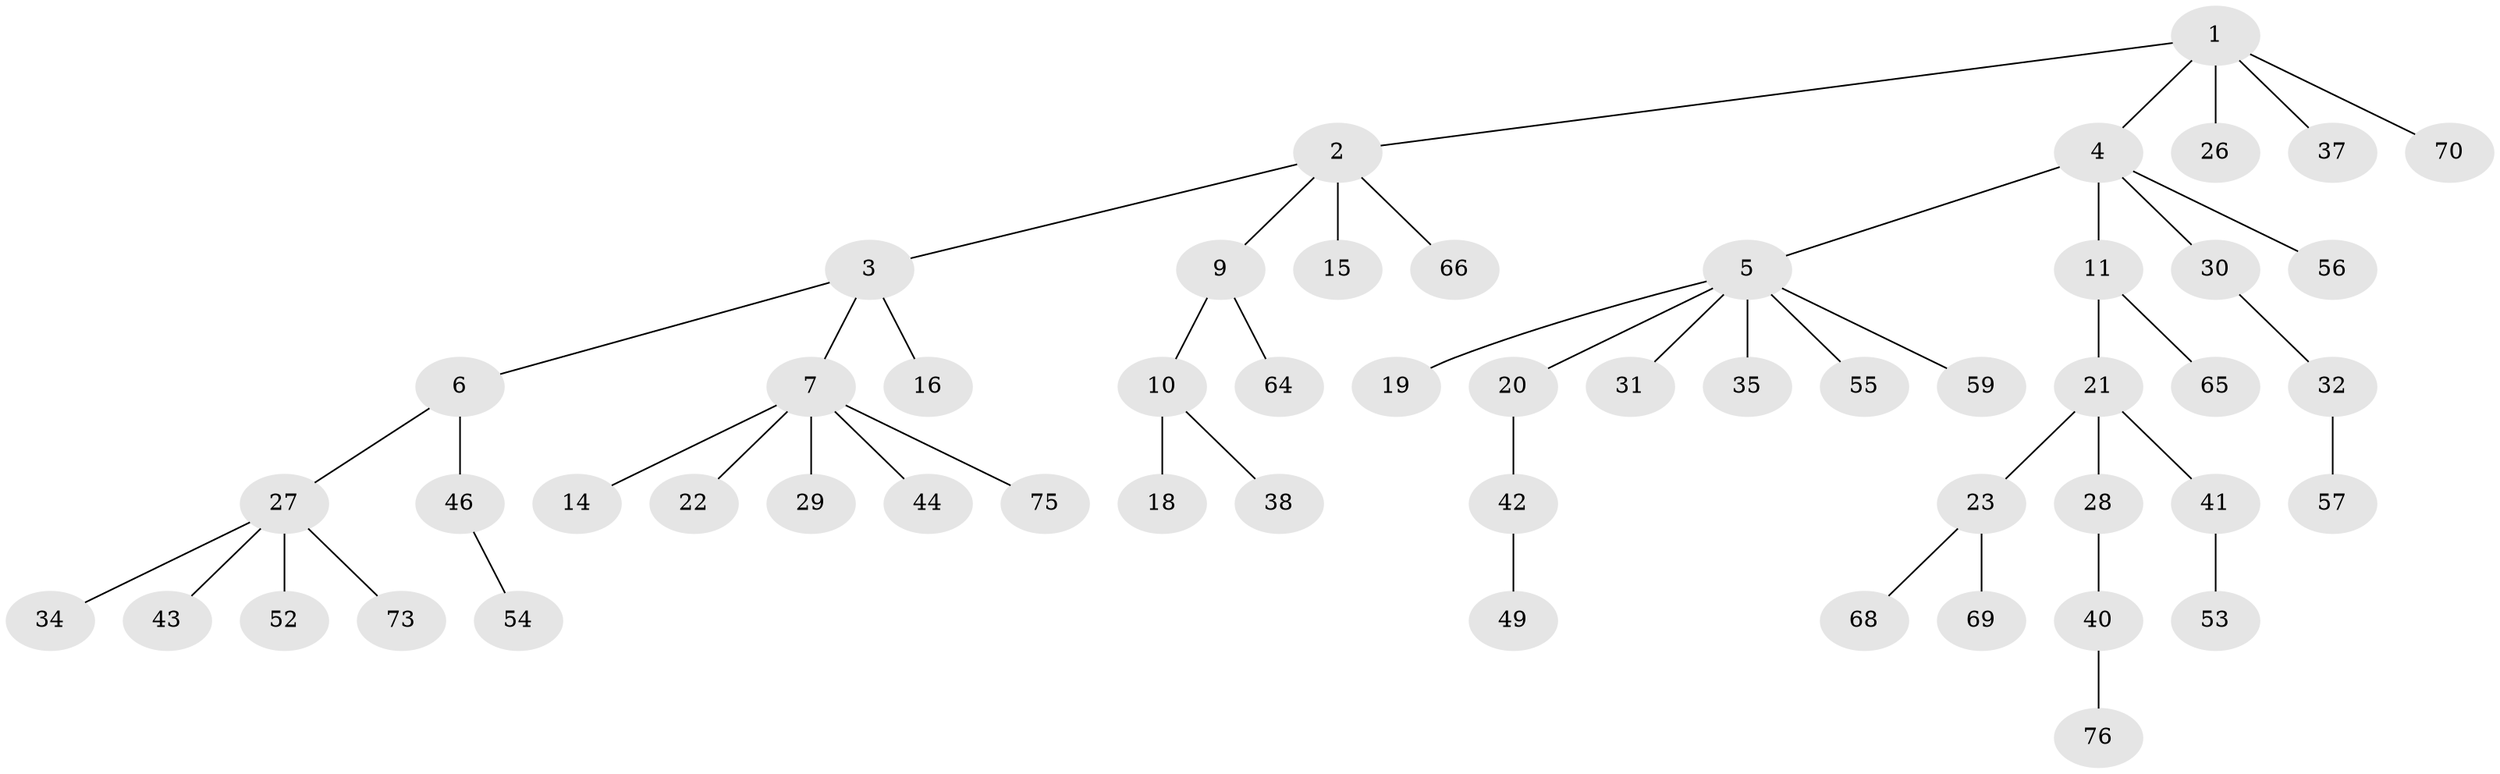 // original degree distribution, {4: 0.03896103896103896, 6: 0.025974025974025976, 5: 0.05194805194805195, 7: 0.012987012987012988, 2: 0.2857142857142857, 3: 0.07792207792207792, 1: 0.5064935064935064}
// Generated by graph-tools (version 1.1) at 2025/42/03/06/25 10:42:03]
// undirected, 53 vertices, 52 edges
graph export_dot {
graph [start="1"]
  node [color=gray90,style=filled];
  1 [super="+25"];
  2 [super="+17"];
  3 [super="+67"];
  4 [super="+39"];
  5 [super="+8"];
  6 [super="+12"];
  7 [super="+13"];
  9 [super="+33"];
  10 [super="+36"];
  11 [super="+45"];
  14;
  15;
  16;
  18 [super="+60"];
  19 [super="+24"];
  20 [super="+51"];
  21 [super="+71"];
  22;
  23 [super="+63"];
  26;
  27 [super="+72"];
  28;
  29;
  30;
  31 [super="+77"];
  32 [super="+47"];
  34;
  35;
  37 [super="+50"];
  38;
  40 [super="+61"];
  41 [super="+48"];
  42;
  43;
  44;
  46 [super="+58"];
  49;
  52;
  53;
  54;
  55;
  56;
  57;
  59 [super="+62"];
  64;
  65;
  66;
  68;
  69 [super="+74"];
  70;
  73;
  75;
  76;
  1 -- 2;
  1 -- 4;
  1 -- 37;
  1 -- 26;
  1 -- 70;
  2 -- 3;
  2 -- 9;
  2 -- 15;
  2 -- 66;
  3 -- 6;
  3 -- 7;
  3 -- 16;
  4 -- 5;
  4 -- 11;
  4 -- 30;
  4 -- 56;
  5 -- 20;
  5 -- 31;
  5 -- 35;
  5 -- 55;
  5 -- 59;
  5 -- 19;
  6 -- 46;
  6 -- 27;
  7 -- 14;
  7 -- 22;
  7 -- 29;
  7 -- 75;
  7 -- 44;
  9 -- 10;
  9 -- 64;
  10 -- 18;
  10 -- 38;
  11 -- 21;
  11 -- 65;
  20 -- 42;
  21 -- 23;
  21 -- 28;
  21 -- 41;
  23 -- 68;
  23 -- 69;
  27 -- 34;
  27 -- 43;
  27 -- 52;
  27 -- 73;
  28 -- 40;
  30 -- 32;
  32 -- 57;
  40 -- 76;
  41 -- 53;
  42 -- 49;
  46 -- 54;
}
